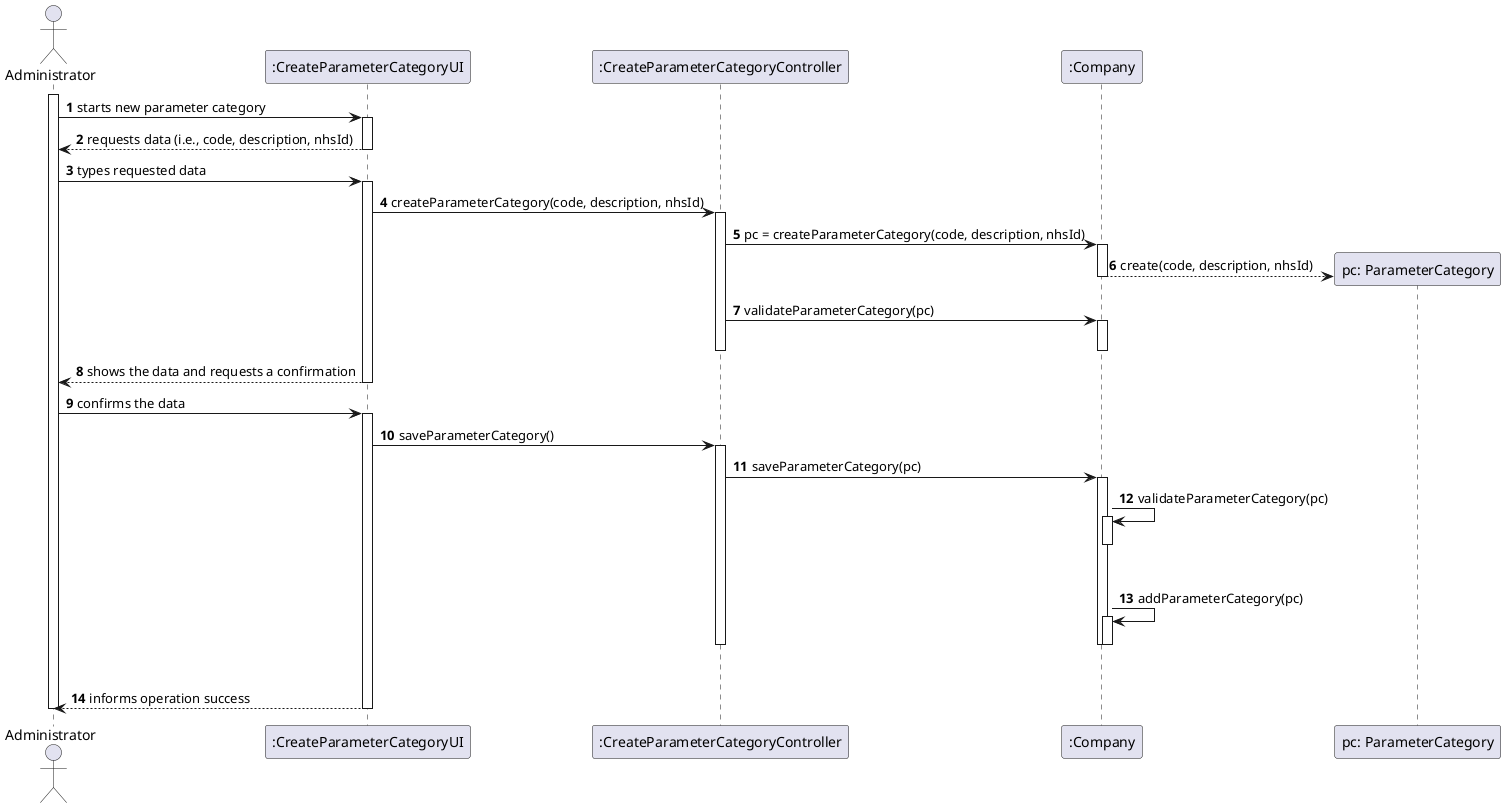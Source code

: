 @startuml
autonumber
'hide footbox
actor "Administrator" as ADM

participant ":CreateParameterCategoryUI" as UI
participant ":CreateParameterCategoryController" as CTRL
participant ":Company" as CMP
participant "pc: ParameterCategory" as PC

activate ADM
ADM -> UI : starts new parameter category
activate UI
UI --> ADM : requests data (i.e., code, description, nhsId)
deactivate UI

ADM -> UI : types requested data
activate UI

UI -> CTRL : createParameterCategory(code, description, nhsId)
activate CTRL

CTRL -> CMP : pc = createParameterCategory(code, description, nhsId)
activate CMP

CMP --> PC** : create(code, description, nhsId)
deactivate CMP

CTRL -> CMP : validateParameterCategory(pc)
activate CMP
deactivate CTRL
deactivate CMP

UI --> ADM : shows the data and requests a confirmation
deactivate UI

ADM -> UI : confirms the data
activate UI

UI -> CTRL : saveParameterCategory()
activate CTRL

CTRL -> CMP : saveParameterCategory(pc)
activate CMP

CMP -> CMP : validateParameterCategory(pc)
activate CMP
|||
deactivate CMP

CMP -> CMP : addParameterCategory(pc)
activate CMP
|||
deactivate CMP
deactivate CMP
deactivate CTRL

ADM <-- UI : informs operation success
deactivate UI
deactivate ADM

@enduml
